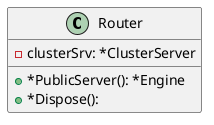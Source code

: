 @startuml
class Router {
-clusterSrv: *ClusterServer
+*PublicServer(): *Engine
+*Dispose(): 
}

@enduml